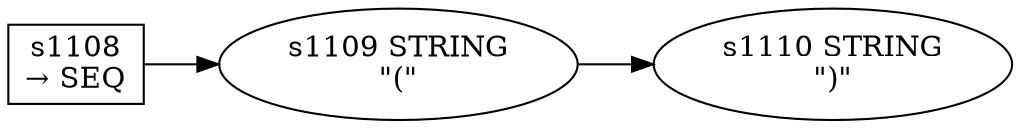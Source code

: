 
  digraph unit_expression {
  
    rankdir=LR;
  
    s1108 [label="s1108\n&rarr; SEQ", shape=record, fixedsize=false, peripheries=1];
  s1109 [label="s1109 STRING\n\"(\""];
  s1108 -> s1109 [];
  s1110 [label="s1110 STRING\n\")\""];
  s1109 -> s1110 [];
  
  }
  